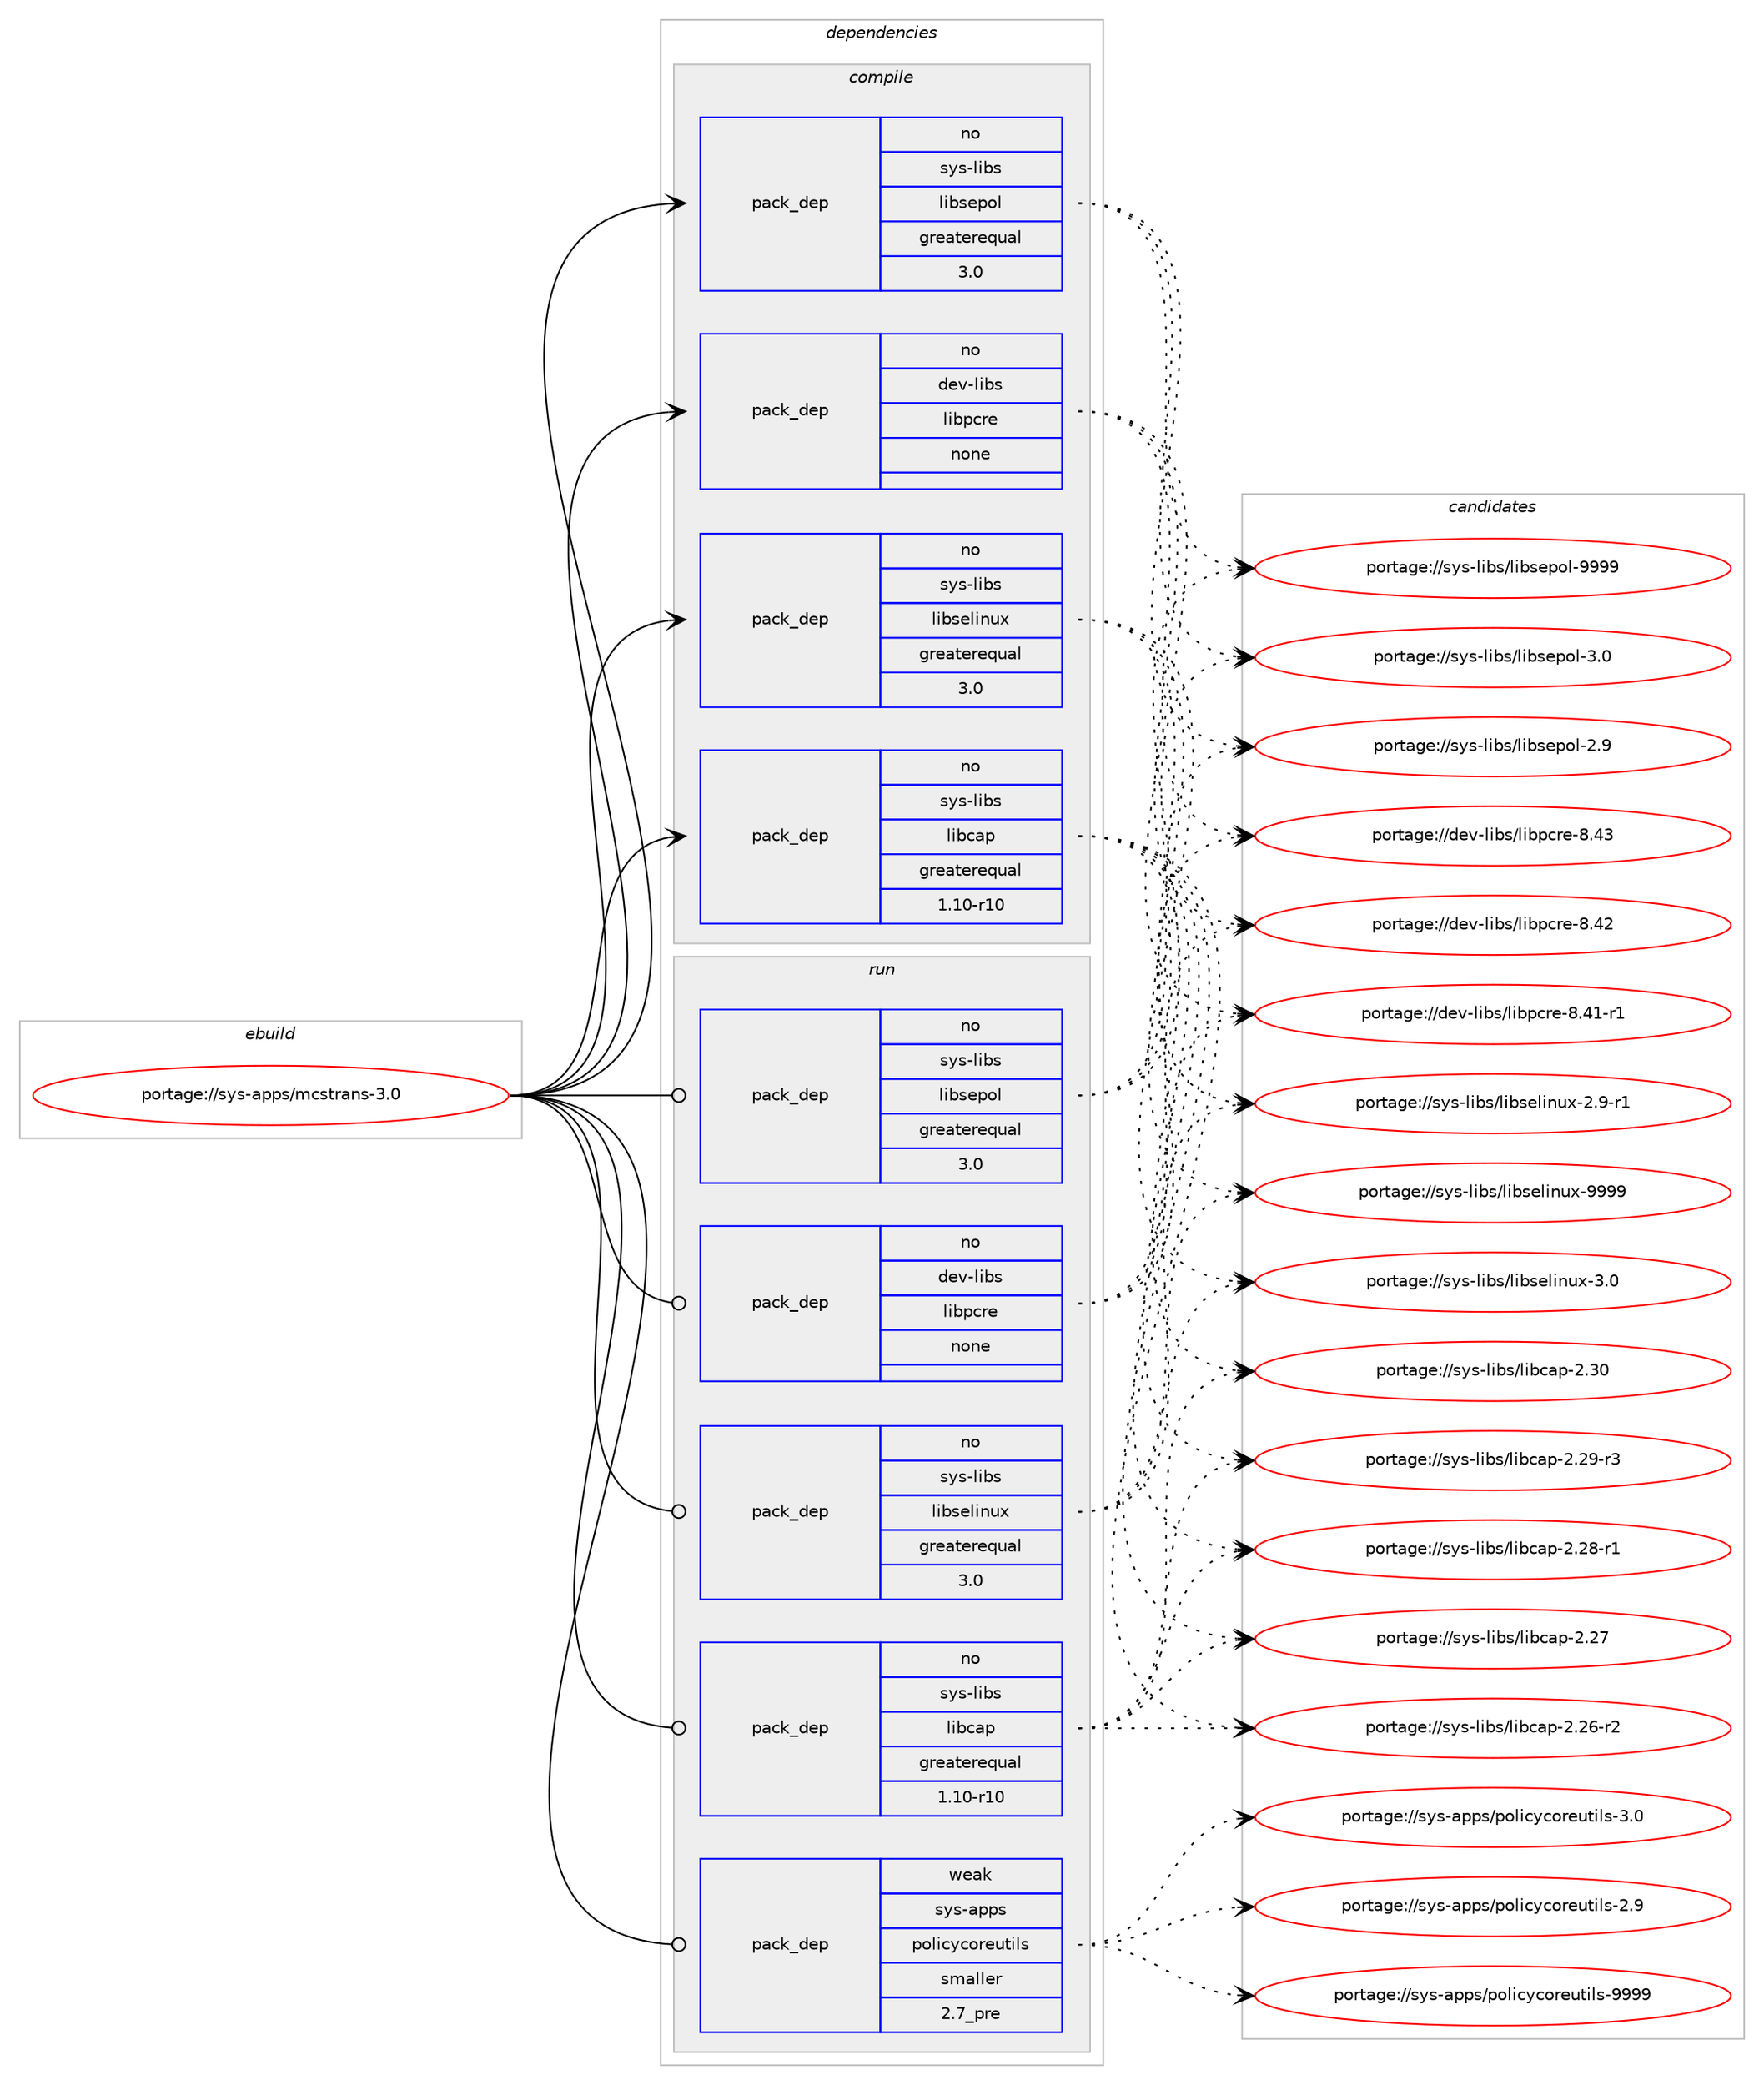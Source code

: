 digraph prolog {

# *************
# Graph options
# *************

newrank=true;
concentrate=true;
compound=true;
graph [rankdir=LR,fontname=Helvetica,fontsize=10,ranksep=1.5];#, ranksep=2.5, nodesep=0.2];
edge  [arrowhead=vee];
node  [fontname=Helvetica,fontsize=10];

# **********
# The ebuild
# **********

subgraph cluster_leftcol {
color=gray;
rank=same;
label=<<i>ebuild</i>>;
id [label="portage://sys-apps/mcstrans-3.0", color=red, width=4, href="../sys-apps/mcstrans-3.0.svg"];
}

# ****************
# The dependencies
# ****************

subgraph cluster_midcol {
color=gray;
label=<<i>dependencies</i>>;
subgraph cluster_compile {
fillcolor="#eeeeee";
style=filled;
label=<<i>compile</i>>;
subgraph pack55236 {
dependency71110 [label=<<TABLE BORDER="0" CELLBORDER="1" CELLSPACING="0" CELLPADDING="4" WIDTH="220"><TR><TD ROWSPAN="6" CELLPADDING="30">pack_dep</TD></TR><TR><TD WIDTH="110">no</TD></TR><TR><TD>dev-libs</TD></TR><TR><TD>libpcre</TD></TR><TR><TD>none</TD></TR><TR><TD></TD></TR></TABLE>>, shape=none, color=blue];
}
id:e -> dependency71110:w [weight=20,style="solid",arrowhead="vee"];
subgraph pack55237 {
dependency71111 [label=<<TABLE BORDER="0" CELLBORDER="1" CELLSPACING="0" CELLPADDING="4" WIDTH="220"><TR><TD ROWSPAN="6" CELLPADDING="30">pack_dep</TD></TR><TR><TD WIDTH="110">no</TD></TR><TR><TD>sys-libs</TD></TR><TR><TD>libcap</TD></TR><TR><TD>greaterequal</TD></TR><TR><TD>1.10-r10</TD></TR></TABLE>>, shape=none, color=blue];
}
id:e -> dependency71111:w [weight=20,style="solid",arrowhead="vee"];
subgraph pack55238 {
dependency71112 [label=<<TABLE BORDER="0" CELLBORDER="1" CELLSPACING="0" CELLPADDING="4" WIDTH="220"><TR><TD ROWSPAN="6" CELLPADDING="30">pack_dep</TD></TR><TR><TD WIDTH="110">no</TD></TR><TR><TD>sys-libs</TD></TR><TR><TD>libselinux</TD></TR><TR><TD>greaterequal</TD></TR><TR><TD>3.0</TD></TR></TABLE>>, shape=none, color=blue];
}
id:e -> dependency71112:w [weight=20,style="solid",arrowhead="vee"];
subgraph pack55239 {
dependency71113 [label=<<TABLE BORDER="0" CELLBORDER="1" CELLSPACING="0" CELLPADDING="4" WIDTH="220"><TR><TD ROWSPAN="6" CELLPADDING="30">pack_dep</TD></TR><TR><TD WIDTH="110">no</TD></TR><TR><TD>sys-libs</TD></TR><TR><TD>libsepol</TD></TR><TR><TD>greaterequal</TD></TR><TR><TD>3.0</TD></TR></TABLE>>, shape=none, color=blue];
}
id:e -> dependency71113:w [weight=20,style="solid",arrowhead="vee"];
}
subgraph cluster_compileandrun {
fillcolor="#eeeeee";
style=filled;
label=<<i>compile and run</i>>;
}
subgraph cluster_run {
fillcolor="#eeeeee";
style=filled;
label=<<i>run</i>>;
subgraph pack55240 {
dependency71114 [label=<<TABLE BORDER="0" CELLBORDER="1" CELLSPACING="0" CELLPADDING="4" WIDTH="220"><TR><TD ROWSPAN="6" CELLPADDING="30">pack_dep</TD></TR><TR><TD WIDTH="110">no</TD></TR><TR><TD>dev-libs</TD></TR><TR><TD>libpcre</TD></TR><TR><TD>none</TD></TR><TR><TD></TD></TR></TABLE>>, shape=none, color=blue];
}
id:e -> dependency71114:w [weight=20,style="solid",arrowhead="odot"];
subgraph pack55241 {
dependency71115 [label=<<TABLE BORDER="0" CELLBORDER="1" CELLSPACING="0" CELLPADDING="4" WIDTH="220"><TR><TD ROWSPAN="6" CELLPADDING="30">pack_dep</TD></TR><TR><TD WIDTH="110">no</TD></TR><TR><TD>sys-libs</TD></TR><TR><TD>libcap</TD></TR><TR><TD>greaterequal</TD></TR><TR><TD>1.10-r10</TD></TR></TABLE>>, shape=none, color=blue];
}
id:e -> dependency71115:w [weight=20,style="solid",arrowhead="odot"];
subgraph pack55242 {
dependency71116 [label=<<TABLE BORDER="0" CELLBORDER="1" CELLSPACING="0" CELLPADDING="4" WIDTH="220"><TR><TD ROWSPAN="6" CELLPADDING="30">pack_dep</TD></TR><TR><TD WIDTH="110">no</TD></TR><TR><TD>sys-libs</TD></TR><TR><TD>libselinux</TD></TR><TR><TD>greaterequal</TD></TR><TR><TD>3.0</TD></TR></TABLE>>, shape=none, color=blue];
}
id:e -> dependency71116:w [weight=20,style="solid",arrowhead="odot"];
subgraph pack55243 {
dependency71117 [label=<<TABLE BORDER="0" CELLBORDER="1" CELLSPACING="0" CELLPADDING="4" WIDTH="220"><TR><TD ROWSPAN="6" CELLPADDING="30">pack_dep</TD></TR><TR><TD WIDTH="110">no</TD></TR><TR><TD>sys-libs</TD></TR><TR><TD>libsepol</TD></TR><TR><TD>greaterequal</TD></TR><TR><TD>3.0</TD></TR></TABLE>>, shape=none, color=blue];
}
id:e -> dependency71117:w [weight=20,style="solid",arrowhead="odot"];
subgraph pack55244 {
dependency71118 [label=<<TABLE BORDER="0" CELLBORDER="1" CELLSPACING="0" CELLPADDING="4" WIDTH="220"><TR><TD ROWSPAN="6" CELLPADDING="30">pack_dep</TD></TR><TR><TD WIDTH="110">weak</TD></TR><TR><TD>sys-apps</TD></TR><TR><TD>policycoreutils</TD></TR><TR><TD>smaller</TD></TR><TR><TD>2.7_pre</TD></TR></TABLE>>, shape=none, color=blue];
}
id:e -> dependency71118:w [weight=20,style="solid",arrowhead="odot"];
}
}

# **************
# The candidates
# **************

subgraph cluster_choices {
rank=same;
color=gray;
label=<<i>candidates</i>>;

subgraph choice55236 {
color=black;
nodesep=1;
choice10010111845108105981154710810598112991141014556465251 [label="portage://dev-libs/libpcre-8.43", color=red, width=4,href="../dev-libs/libpcre-8.43.svg"];
choice10010111845108105981154710810598112991141014556465250 [label="portage://dev-libs/libpcre-8.42", color=red, width=4,href="../dev-libs/libpcre-8.42.svg"];
choice100101118451081059811547108105981129911410145564652494511449 [label="portage://dev-libs/libpcre-8.41-r1", color=red, width=4,href="../dev-libs/libpcre-8.41-r1.svg"];
dependency71110:e -> choice10010111845108105981154710810598112991141014556465251:w [style=dotted,weight="100"];
dependency71110:e -> choice10010111845108105981154710810598112991141014556465250:w [style=dotted,weight="100"];
dependency71110:e -> choice100101118451081059811547108105981129911410145564652494511449:w [style=dotted,weight="100"];
}
subgraph choice55237 {
color=black;
nodesep=1;
choice1151211154510810598115471081059899971124550465148 [label="portage://sys-libs/libcap-2.30", color=red, width=4,href="../sys-libs/libcap-2.30.svg"];
choice11512111545108105981154710810598999711245504650574511451 [label="portage://sys-libs/libcap-2.29-r3", color=red, width=4,href="../sys-libs/libcap-2.29-r3.svg"];
choice11512111545108105981154710810598999711245504650564511449 [label="portage://sys-libs/libcap-2.28-r1", color=red, width=4,href="../sys-libs/libcap-2.28-r1.svg"];
choice1151211154510810598115471081059899971124550465055 [label="portage://sys-libs/libcap-2.27", color=red, width=4,href="../sys-libs/libcap-2.27.svg"];
choice11512111545108105981154710810598999711245504650544511450 [label="portage://sys-libs/libcap-2.26-r2", color=red, width=4,href="../sys-libs/libcap-2.26-r2.svg"];
dependency71111:e -> choice1151211154510810598115471081059899971124550465148:w [style=dotted,weight="100"];
dependency71111:e -> choice11512111545108105981154710810598999711245504650574511451:w [style=dotted,weight="100"];
dependency71111:e -> choice11512111545108105981154710810598999711245504650564511449:w [style=dotted,weight="100"];
dependency71111:e -> choice1151211154510810598115471081059899971124550465055:w [style=dotted,weight="100"];
dependency71111:e -> choice11512111545108105981154710810598999711245504650544511450:w [style=dotted,weight="100"];
}
subgraph choice55238 {
color=black;
nodesep=1;
choice115121115451081059811547108105981151011081051101171204557575757 [label="portage://sys-libs/libselinux-9999", color=red, width=4,href="../sys-libs/libselinux-9999.svg"];
choice1151211154510810598115471081059811510110810511011712045514648 [label="portage://sys-libs/libselinux-3.0", color=red, width=4,href="../sys-libs/libselinux-3.0.svg"];
choice11512111545108105981154710810598115101108105110117120455046574511449 [label="portage://sys-libs/libselinux-2.9-r1", color=red, width=4,href="../sys-libs/libselinux-2.9-r1.svg"];
dependency71112:e -> choice115121115451081059811547108105981151011081051101171204557575757:w [style=dotted,weight="100"];
dependency71112:e -> choice1151211154510810598115471081059811510110810511011712045514648:w [style=dotted,weight="100"];
dependency71112:e -> choice11512111545108105981154710810598115101108105110117120455046574511449:w [style=dotted,weight="100"];
}
subgraph choice55239 {
color=black;
nodesep=1;
choice115121115451081059811547108105981151011121111084557575757 [label="portage://sys-libs/libsepol-9999", color=red, width=4,href="../sys-libs/libsepol-9999.svg"];
choice1151211154510810598115471081059811510111211110845514648 [label="portage://sys-libs/libsepol-3.0", color=red, width=4,href="../sys-libs/libsepol-3.0.svg"];
choice1151211154510810598115471081059811510111211110845504657 [label="portage://sys-libs/libsepol-2.9", color=red, width=4,href="../sys-libs/libsepol-2.9.svg"];
dependency71113:e -> choice115121115451081059811547108105981151011121111084557575757:w [style=dotted,weight="100"];
dependency71113:e -> choice1151211154510810598115471081059811510111211110845514648:w [style=dotted,weight="100"];
dependency71113:e -> choice1151211154510810598115471081059811510111211110845504657:w [style=dotted,weight="100"];
}
subgraph choice55240 {
color=black;
nodesep=1;
choice10010111845108105981154710810598112991141014556465251 [label="portage://dev-libs/libpcre-8.43", color=red, width=4,href="../dev-libs/libpcre-8.43.svg"];
choice10010111845108105981154710810598112991141014556465250 [label="portage://dev-libs/libpcre-8.42", color=red, width=4,href="../dev-libs/libpcre-8.42.svg"];
choice100101118451081059811547108105981129911410145564652494511449 [label="portage://dev-libs/libpcre-8.41-r1", color=red, width=4,href="../dev-libs/libpcre-8.41-r1.svg"];
dependency71114:e -> choice10010111845108105981154710810598112991141014556465251:w [style=dotted,weight="100"];
dependency71114:e -> choice10010111845108105981154710810598112991141014556465250:w [style=dotted,weight="100"];
dependency71114:e -> choice100101118451081059811547108105981129911410145564652494511449:w [style=dotted,weight="100"];
}
subgraph choice55241 {
color=black;
nodesep=1;
choice1151211154510810598115471081059899971124550465148 [label="portage://sys-libs/libcap-2.30", color=red, width=4,href="../sys-libs/libcap-2.30.svg"];
choice11512111545108105981154710810598999711245504650574511451 [label="portage://sys-libs/libcap-2.29-r3", color=red, width=4,href="../sys-libs/libcap-2.29-r3.svg"];
choice11512111545108105981154710810598999711245504650564511449 [label="portage://sys-libs/libcap-2.28-r1", color=red, width=4,href="../sys-libs/libcap-2.28-r1.svg"];
choice1151211154510810598115471081059899971124550465055 [label="portage://sys-libs/libcap-2.27", color=red, width=4,href="../sys-libs/libcap-2.27.svg"];
choice11512111545108105981154710810598999711245504650544511450 [label="portage://sys-libs/libcap-2.26-r2", color=red, width=4,href="../sys-libs/libcap-2.26-r2.svg"];
dependency71115:e -> choice1151211154510810598115471081059899971124550465148:w [style=dotted,weight="100"];
dependency71115:e -> choice11512111545108105981154710810598999711245504650574511451:w [style=dotted,weight="100"];
dependency71115:e -> choice11512111545108105981154710810598999711245504650564511449:w [style=dotted,weight="100"];
dependency71115:e -> choice1151211154510810598115471081059899971124550465055:w [style=dotted,weight="100"];
dependency71115:e -> choice11512111545108105981154710810598999711245504650544511450:w [style=dotted,weight="100"];
}
subgraph choice55242 {
color=black;
nodesep=1;
choice115121115451081059811547108105981151011081051101171204557575757 [label="portage://sys-libs/libselinux-9999", color=red, width=4,href="../sys-libs/libselinux-9999.svg"];
choice1151211154510810598115471081059811510110810511011712045514648 [label="portage://sys-libs/libselinux-3.0", color=red, width=4,href="../sys-libs/libselinux-3.0.svg"];
choice11512111545108105981154710810598115101108105110117120455046574511449 [label="portage://sys-libs/libselinux-2.9-r1", color=red, width=4,href="../sys-libs/libselinux-2.9-r1.svg"];
dependency71116:e -> choice115121115451081059811547108105981151011081051101171204557575757:w [style=dotted,weight="100"];
dependency71116:e -> choice1151211154510810598115471081059811510110810511011712045514648:w [style=dotted,weight="100"];
dependency71116:e -> choice11512111545108105981154710810598115101108105110117120455046574511449:w [style=dotted,weight="100"];
}
subgraph choice55243 {
color=black;
nodesep=1;
choice115121115451081059811547108105981151011121111084557575757 [label="portage://sys-libs/libsepol-9999", color=red, width=4,href="../sys-libs/libsepol-9999.svg"];
choice1151211154510810598115471081059811510111211110845514648 [label="portage://sys-libs/libsepol-3.0", color=red, width=4,href="../sys-libs/libsepol-3.0.svg"];
choice1151211154510810598115471081059811510111211110845504657 [label="portage://sys-libs/libsepol-2.9", color=red, width=4,href="../sys-libs/libsepol-2.9.svg"];
dependency71117:e -> choice115121115451081059811547108105981151011121111084557575757:w [style=dotted,weight="100"];
dependency71117:e -> choice1151211154510810598115471081059811510111211110845514648:w [style=dotted,weight="100"];
dependency71117:e -> choice1151211154510810598115471081059811510111211110845504657:w [style=dotted,weight="100"];
}
subgraph choice55244 {
color=black;
nodesep=1;
choice11512111545971121121154711211110810599121991111141011171161051081154557575757 [label="portage://sys-apps/policycoreutils-9999", color=red, width=4,href="../sys-apps/policycoreutils-9999.svg"];
choice115121115459711211211547112111108105991219911111410111711610510811545514648 [label="portage://sys-apps/policycoreutils-3.0", color=red, width=4,href="../sys-apps/policycoreutils-3.0.svg"];
choice115121115459711211211547112111108105991219911111410111711610510811545504657 [label="portage://sys-apps/policycoreutils-2.9", color=red, width=4,href="../sys-apps/policycoreutils-2.9.svg"];
dependency71118:e -> choice11512111545971121121154711211110810599121991111141011171161051081154557575757:w [style=dotted,weight="100"];
dependency71118:e -> choice115121115459711211211547112111108105991219911111410111711610510811545514648:w [style=dotted,weight="100"];
dependency71118:e -> choice115121115459711211211547112111108105991219911111410111711610510811545504657:w [style=dotted,weight="100"];
}
}

}
